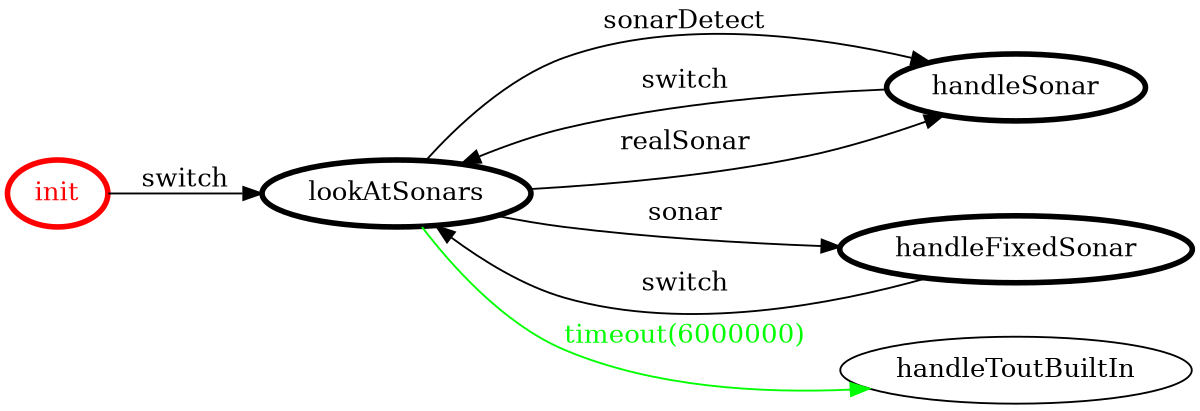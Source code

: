 /*
*
* A GraphViz DOT FSM description 
* Please use a GraphViz visualizer (like http://www.webgraphviz.com)
*  
*/

digraph finite_state_machine {
	rankdir=LR
	size="8,5"
	
	init [ color = red ][ fontcolor = red ][ penwidth = 3 ]
	handleSonar [ color = black ][ fontcolor = black ][ penwidth = 3 ]
	handleFixedSonar [ color = black ][ fontcolor = black ][ penwidth = 3 ]
	lookAtSonars [ color = black ][ fontcolor = black ][ penwidth = 3 ]
	
	init -> lookAtSonars [ label = "switch" ][ color = black ][ fontcolor = black ]
	lookAtSonars -> handleSonar [ label = "realSonar" ][ color = black ][ fontcolor = black ]
	handleFixedSonar -> lookAtSonars [ label = "switch" ][ color = black ][ fontcolor = black ]
	lookAtSonars -> handleFixedSonar [ label = "sonar" ][ color = black ][ fontcolor = black ]
	lookAtSonars -> handleToutBuiltIn [ label = "timeout(6000000)" ][ color = green ][ fontcolor = green ]
	lookAtSonars -> handleSonar [ label = "sonarDetect" ][ color = black ][ fontcolor = black ]
	handleSonar -> lookAtSonars [ label = "switch" ][ color = black ][ fontcolor = black ]
}
